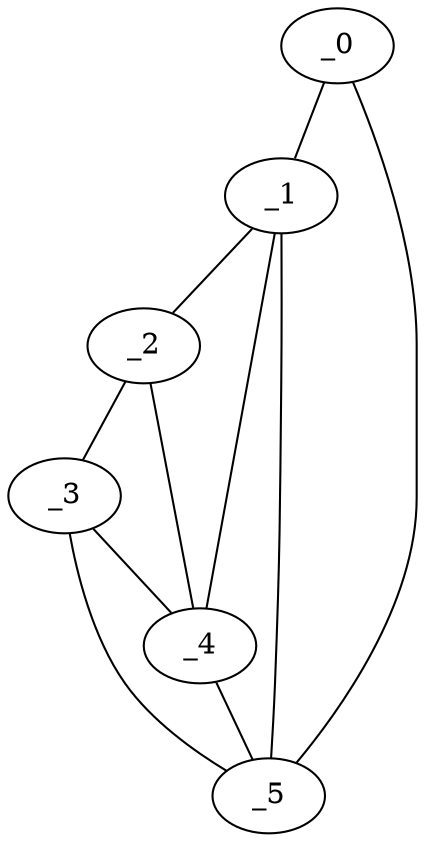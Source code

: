 graph "obj4__290.gxl" {
	_0	 [x=73,
		y=22];
	_1	 [x=74,
		y=27];
	_0 -- _1	 [valence=1];
	_5	 [x=104,
		y=41];
	_0 -- _5	 [valence=1];
	_2	 [x=81,
		y=51];
	_1 -- _2	 [valence=1];
	_4	 [x=88,
		y=42];
	_1 -- _4	 [valence=1];
	_1 -- _5	 [valence=1];
	_3	 [x=85,
		y=52];
	_2 -- _3	 [valence=1];
	_2 -- _4	 [valence=2];
	_3 -- _4	 [valence=2];
	_3 -- _5	 [valence=1];
	_4 -- _5	 [valence=1];
}
